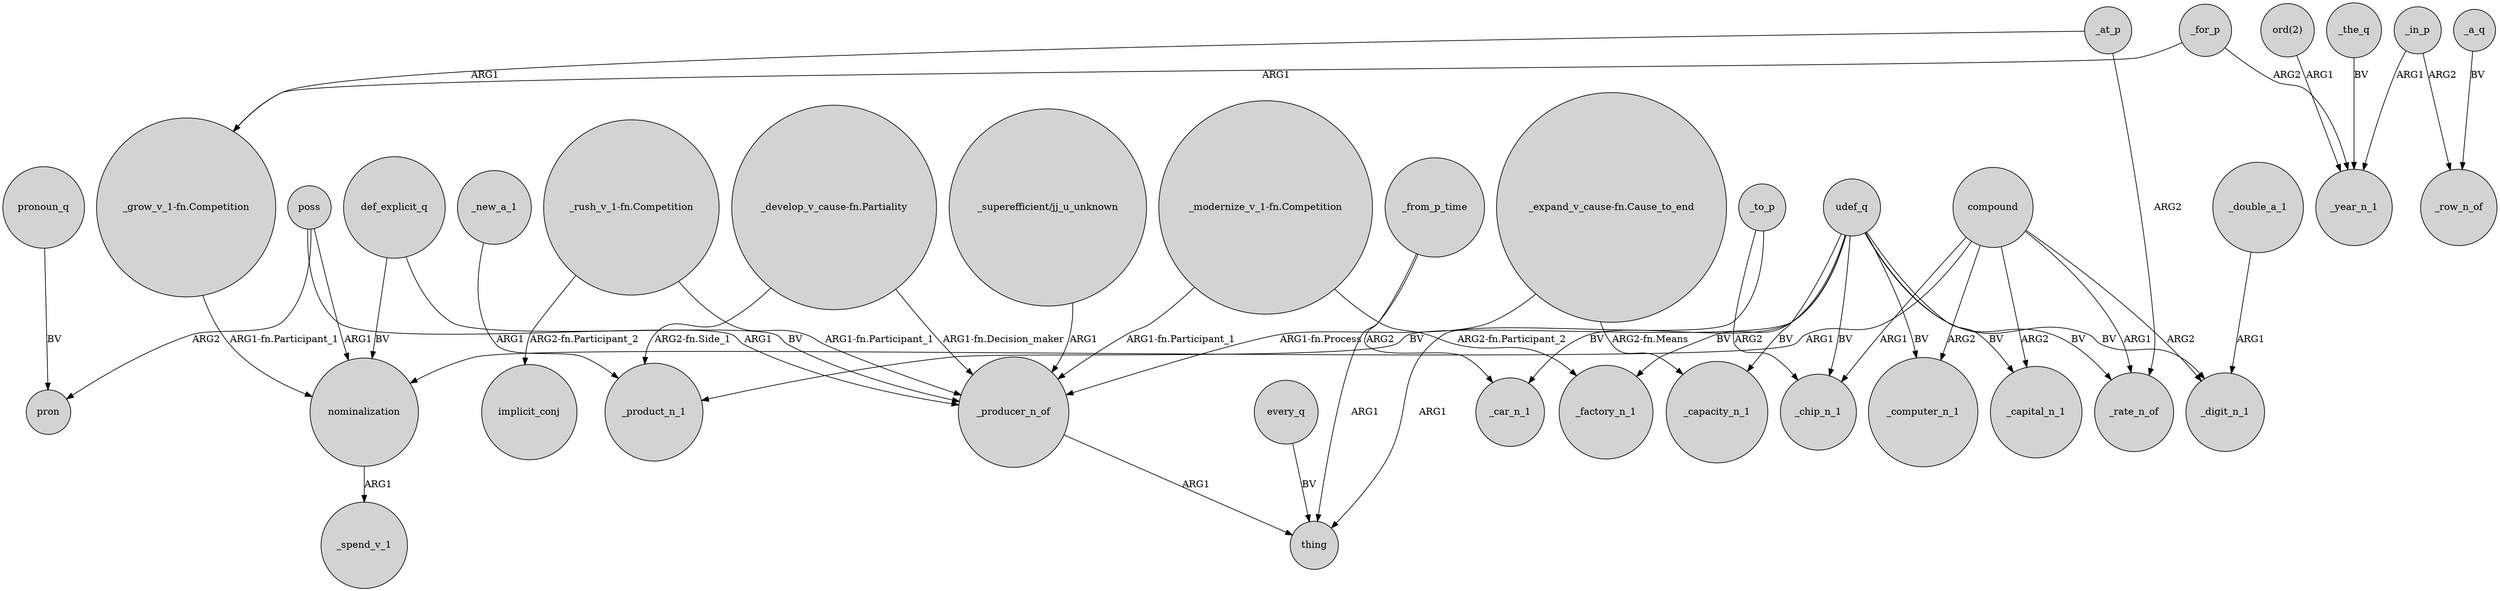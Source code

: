 digraph {
	node [shape=circle style=filled]
	_for_p -> "_grow_v_1-fn.Competition" [label=ARG1]
	"_superefficient/jj_u_unknown" -> _producer_n_of [label=ARG1]
	"_develop_v_cause-fn.Partiality" -> _product_n_1 [label="ARG2-fn.Side_1"]
	"ord(2)" -> _year_n_1 [label=ARG1]
	_from_p_time -> thing [label=ARG1]
	_to_p -> thing [label=ARG1]
	"_rush_v_1-fn.Competition" -> _producer_n_of [label="ARG1-fn.Participant_1"]
	_producer_n_of -> thing [label=ARG1]
	"_rush_v_1-fn.Competition" -> implicit_conj [label="ARG2-fn.Participant_2"]
	_at_p -> "_grow_v_1-fn.Competition" [label=ARG1]
	every_q -> thing [label=BV]
	_in_p -> _year_n_1 [label=ARG1]
	compound -> _computer_n_1 [label=ARG2]
	"_grow_v_1-fn.Competition" -> nominalization [label="ARG1-fn.Participant_1"]
	udef_q -> _product_n_1 [label=BV]
	_from_p_time -> _car_n_1 [label=ARG2]
	compound -> _rate_n_of [label=ARG1]
	udef_q -> _rate_n_of [label=BV]
	poss -> nominalization [label=ARG1]
	_new_a_1 -> _product_n_1 [label=ARG1]
	nominalization -> _spend_v_1 [label=ARG1]
	udef_q -> _factory_n_1 [label=BV]
	pronoun_q -> pron [label=BV]
	compound -> nominalization [label=ARG1]
	poss -> pron [label=ARG2]
	"_modernize_v_1-fn.Competition" -> _producer_n_of [label="ARG1-fn.Participant_1"]
	_the_q -> _year_n_1 [label=BV]
	"_develop_v_cause-fn.Partiality" -> _producer_n_of [label="ARG1-fn.Decision_maker"]
	_in_p -> _row_n_of [label=ARG2]
	udef_q -> _capital_n_1 [label=BV]
	udef_q -> _computer_n_1 [label=BV]
	udef_q -> _car_n_1 [label=BV]
	udef_q -> _digit_n_1 [label=BV]
	def_explicit_q -> nominalization [label=BV]
	_a_q -> _row_n_of [label=BV]
	_at_p -> _rate_n_of [label=ARG2]
	compound -> _chip_n_1 [label=ARG1]
	udef_q -> _capacity_n_1 [label=BV]
	_to_p -> _chip_n_1 [label=ARG2]
	compound -> _capital_n_1 [label=ARG2]
	udef_q -> _chip_n_1 [label=BV]
	_for_p -> _year_n_1 [label=ARG2]
	poss -> _producer_n_of [label=ARG1]
	"_modernize_v_1-fn.Competition" -> _factory_n_1 [label="ARG2-fn.Participant_2"]
	compound -> _digit_n_1 [label=ARG2]
	"_expand_v_cause-fn.Cause_to_end" -> _producer_n_of [label="ARG1-fn.Process"]
	def_explicit_q -> _producer_n_of [label=BV]
	"_expand_v_cause-fn.Cause_to_end" -> _capacity_n_1 [label="ARG2-fn.Means"]
	_double_a_1 -> _digit_n_1 [label=ARG1]
}
